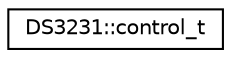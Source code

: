 digraph "Graphical Class Hierarchy"
{
  edge [fontname="Helvetica",fontsize="10",labelfontname="Helvetica",labelfontsize="10"];
  node [fontname="Helvetica",fontsize="10",shape=record];
  rankdir="LR";
  Node1 [label="DS3231::control_t",height=0.2,width=0.4,color="black", fillcolor="white", style="filled",URL="$d2/d3f/unionDS3231_1_1control__t.html"];
}
